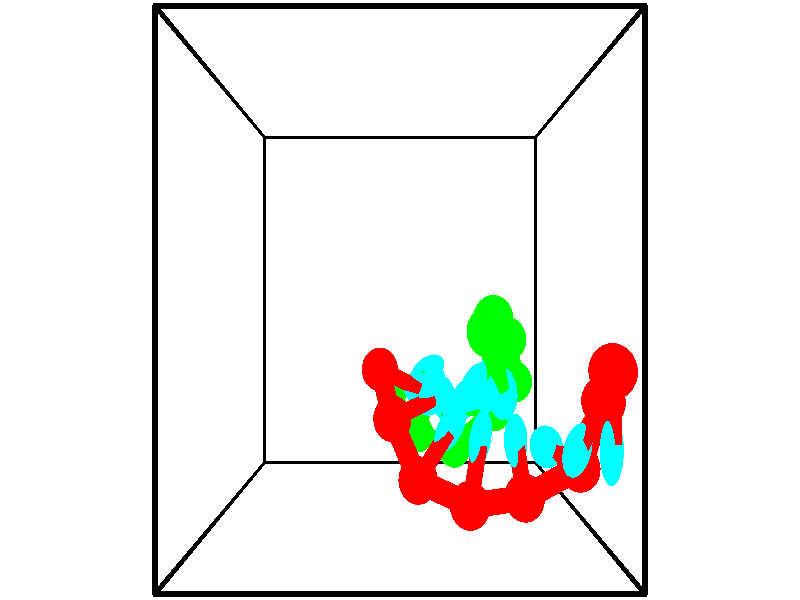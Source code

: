 // switches for output
#declare DRAW_BASES = 1; // possible values are 0, 1; only relevant for DNA ribbons
#declare DRAW_BASES_TYPE = 3; // possible values are 1, 2, 3; only relevant for DNA ribbons
#declare DRAW_FOG = 0; // set to 1 to enable fog

#include "colors.inc"

#include "transforms.inc"
background { rgb <1, 1, 1>}

#default {
   normal{
       ripples 0.25
       frequency 0.20
       turbulence 0.2
       lambda 5
   }
	finish {
		phong 0.1
		phong_size 40.
	}
}

// original window dimensions: 1024x640


// camera settings

camera {
	sky <-0, 1, 0>
	up <-0, 1, 0>
	right 1.6 * <1, 0, 0>
	location <2.5, 2.5, 11.1562>
	look_at <2.5, 2.5, 2.5>
	direction <0, 0, -8.6562>
	angle 67.0682
}


# declare cpy_camera_pos = <2.5, 2.5, 11.1562>;
# if (DRAW_FOG = 1)
fog {
	fog_type 2
	up vnormalize(cpy_camera_pos)
	color rgbt<1,1,1,0.3>
	distance 1e-5
	fog_alt 3e-3
	fog_offset 4
}
# end


// LIGHTS

# declare lum = 6;
global_settings {
	ambient_light rgb lum * <0.05, 0.05, 0.05>
	max_trace_level 15
}# declare cpy_direct_light_amount = 0.25;
light_source
{	1000 * <-1, -1, 1>,
	rgb lum * cpy_direct_light_amount
	parallel
}

light_source
{	1000 * <1, 1, -1>,
	rgb lum * cpy_direct_light_amount
	parallel
}

// strand 0

// nucleotide -1

// particle -1
sphere {
	<4.777359, 1.865532, 4.698327> 0.250000
	pigment { color rgbt <1,0,0,0> }
	no_shadow
}
cylinder {
	<4.752209, 1.470150, 4.753468>,  <4.737119, 1.232921, 4.786552>, 0.100000
	pigment { color rgbt <1,0,0,0> }
	no_shadow
}
cylinder {
	<4.752209, 1.470150, 4.753468>,  <4.777359, 1.865532, 4.698327>, 0.100000
	pigment { color rgbt <1,0,0,0> }
	no_shadow
}

// particle -1
sphere {
	<4.752209, 1.470150, 4.753468> 0.100000
	pigment { color rgbt <1,0,0,0> }
	no_shadow
}
sphere {
	0, 1
	scale<0.080000,0.200000,0.300000>
	matrix <-0.663072, -0.061859, -0.745996,
		0.745911, -0.138310, -0.651527,
		-0.062875, -0.988455, 0.137851,
		4.733346, 1.173613, 4.794823>
	pigment { color rgbt <0,1,1,0> }
	no_shadow
}
cylinder {
	<4.906061, 1.496174, 4.010833>,  <4.777359, 1.865532, 4.698327>, 0.130000
	pigment { color rgbt <1,0,0,0> }
	no_shadow
}

// nucleotide -1

// particle -1
sphere {
	<4.906061, 1.496174, 4.010833> 0.250000
	pigment { color rgbt <1,0,0,0> }
	no_shadow
}
cylinder {
	<4.666203, 1.271320, 4.238668>,  <4.522288, 1.136408, 4.375370>, 0.100000
	pigment { color rgbt <1,0,0,0> }
	no_shadow
}
cylinder {
	<4.666203, 1.271320, 4.238668>,  <4.906061, 1.496174, 4.010833>, 0.100000
	pigment { color rgbt <1,0,0,0> }
	no_shadow
}

// particle -1
sphere {
	<4.666203, 1.271320, 4.238668> 0.100000
	pigment { color rgbt <1,0,0,0> }
	no_shadow
}
sphere {
	0, 1
	scale<0.080000,0.200000,0.300000>
	matrix <-0.620346, -0.123133, -0.774602,
		0.505565, -0.817829, -0.274881,
		-0.599645, -0.562134, 0.569589,
		4.486309, 1.102680, 4.409545>
	pigment { color rgbt <0,1,1,0> }
	no_shadow
}
cylinder {
	<4.718709, 0.771274, 3.685049>,  <4.906061, 1.496174, 4.010833>, 0.130000
	pigment { color rgbt <1,0,0,0> }
	no_shadow
}

// nucleotide -1

// particle -1
sphere {
	<4.718709, 0.771274, 3.685049> 0.250000
	pigment { color rgbt <1,0,0,0> }
	no_shadow
}
cylinder {
	<4.433678, 0.938374, 3.910515>,  <4.262659, 1.038633, 4.045794>, 0.100000
	pigment { color rgbt <1,0,0,0> }
	no_shadow
}
cylinder {
	<4.433678, 0.938374, 3.910515>,  <4.718709, 0.771274, 3.685049>, 0.100000
	pigment { color rgbt <1,0,0,0> }
	no_shadow
}

// particle -1
sphere {
	<4.433678, 0.938374, 3.910515> 0.100000
	pigment { color rgbt <1,0,0,0> }
	no_shadow
}
sphere {
	0, 1
	scale<0.080000,0.200000,0.300000>
	matrix <-0.574773, 0.113119, -0.810456,
		-0.402330, -0.901493, 0.159506,
		-0.712577, 0.417750, 0.563665,
		4.219904, 1.063698, 4.079615>
	pigment { color rgbt <0,1,1,0> }
	no_shadow
}
cylinder {
	<4.073651, 0.417256, 3.528668>,  <4.718709, 0.771274, 3.685049>, 0.130000
	pigment { color rgbt <1,0,0,0> }
	no_shadow
}

// nucleotide -1

// particle -1
sphere {
	<4.073651, 0.417256, 3.528668> 0.250000
	pigment { color rgbt <1,0,0,0> }
	no_shadow
}
cylinder {
	<3.985764, 0.784279, 3.661219>,  <3.933031, 1.004493, 3.740749>, 0.100000
	pigment { color rgbt <1,0,0,0> }
	no_shadow
}
cylinder {
	<3.985764, 0.784279, 3.661219>,  <4.073651, 0.417256, 3.528668>, 0.100000
	pigment { color rgbt <1,0,0,0> }
	no_shadow
}

// particle -1
sphere {
	<3.985764, 0.784279, 3.661219> 0.100000
	pigment { color rgbt <1,0,0,0> }
	no_shadow
}
sphere {
	0, 1
	scale<0.080000,0.200000,0.300000>
	matrix <-0.671184, 0.104332, -0.733912,
		-0.707980, -0.383669, 0.592927,
		-0.219718, 0.917558, 0.331377,
		3.919848, 1.059546, 3.760632>
	pigment { color rgbt <0,1,1,0> }
	no_shadow
}
cylinder {
	<3.370425, 0.366620, 3.642691>,  <4.073651, 0.417256, 3.528668>, 0.130000
	pigment { color rgbt <1,0,0,0> }
	no_shadow
}

// nucleotide -1

// particle -1
sphere {
	<3.370425, 0.366620, 3.642691> 0.250000
	pigment { color rgbt <1,0,0,0> }
	no_shadow
}
cylinder {
	<3.449482, 0.757404, 3.610477>,  <3.496916, 0.991875, 3.591149>, 0.100000
	pigment { color rgbt <1,0,0,0> }
	no_shadow
}
cylinder {
	<3.449482, 0.757404, 3.610477>,  <3.370425, 0.366620, 3.642691>, 0.100000
	pigment { color rgbt <1,0,0,0> }
	no_shadow
}

// particle -1
sphere {
	<3.449482, 0.757404, 3.610477> 0.100000
	pigment { color rgbt <1,0,0,0> }
	no_shadow
}
sphere {
	0, 1
	scale<0.080000,0.200000,0.300000>
	matrix <-0.697988, 0.082567, -0.711334,
		-0.688296, 0.196801, 0.698225,
		0.197642, 0.976960, -0.080534,
		3.508775, 1.050493, 3.586317>
	pigment { color rgbt <0,1,1,0> }
	no_shadow
}
cylinder {
	<2.730426, 0.589734, 3.480869>,  <3.370425, 0.366620, 3.642691>, 0.130000
	pigment { color rgbt <1,0,0,0> }
	no_shadow
}

// nucleotide -1

// particle -1
sphere {
	<2.730426, 0.589734, 3.480869> 0.250000
	pigment { color rgbt <1,0,0,0> }
	no_shadow
}
cylinder {
	<2.974251, 0.885952, 3.367712>,  <3.120545, 1.063683, 3.299818>, 0.100000
	pigment { color rgbt <1,0,0,0> }
	no_shadow
}
cylinder {
	<2.974251, 0.885952, 3.367712>,  <2.730426, 0.589734, 3.480869>, 0.100000
	pigment { color rgbt <1,0,0,0> }
	no_shadow
}

// particle -1
sphere {
	<2.974251, 0.885952, 3.367712> 0.100000
	pigment { color rgbt <1,0,0,0> }
	no_shadow
}
sphere {
	0, 1
	scale<0.080000,0.200000,0.300000>
	matrix <-0.561161, 0.151024, -0.813812,
		-0.559941, 0.654817, 0.507624,
		0.609561, 0.740545, -0.282893,
		3.157119, 1.108115, 3.282844>
	pigment { color rgbt <0,1,1,0> }
	no_shadow
}
cylinder {
	<2.399882, 1.203078, 3.244312>,  <2.730426, 0.589734, 3.480869>, 0.130000
	pigment { color rgbt <1,0,0,0> }
	no_shadow
}

// nucleotide -1

// particle -1
sphere {
	<2.399882, 1.203078, 3.244312> 0.250000
	pigment { color rgbt <1,0,0,0> }
	no_shadow
}
cylinder {
	<2.731995, 1.308701, 3.047983>,  <2.931262, 1.372074, 2.930186>, 0.100000
	pigment { color rgbt <1,0,0,0> }
	no_shadow
}
cylinder {
	<2.731995, 1.308701, 3.047983>,  <2.399882, 1.203078, 3.244312>, 0.100000
	pigment { color rgbt <1,0,0,0> }
	no_shadow
}

// particle -1
sphere {
	<2.731995, 1.308701, 3.047983> 0.100000
	pigment { color rgbt <1,0,0,0> }
	no_shadow
}
sphere {
	0, 1
	scale<0.080000,0.200000,0.300000>
	matrix <-0.548598, 0.231795, -0.803313,
		-0.098349, 0.936240, 0.337316,
		0.830282, 0.264056, -0.490822,
		2.981079, 1.387917, 2.900737>
	pigment { color rgbt <0,1,1,0> }
	no_shadow
}
cylinder {
	<2.220029, 1.697503, 2.767832>,  <2.399882, 1.203078, 3.244312>, 0.130000
	pigment { color rgbt <1,0,0,0> }
	no_shadow
}

// nucleotide -1

// particle -1
sphere {
	<2.220029, 1.697503, 2.767832> 0.250000
	pigment { color rgbt <1,0,0,0> }
	no_shadow
}
cylinder {
	<2.553993, 1.543198, 2.610804>,  <2.754372, 1.450615, 2.516587>, 0.100000
	pigment { color rgbt <1,0,0,0> }
	no_shadow
}
cylinder {
	<2.553993, 1.543198, 2.610804>,  <2.220029, 1.697503, 2.767832>, 0.100000
	pigment { color rgbt <1,0,0,0> }
	no_shadow
}

// particle -1
sphere {
	<2.553993, 1.543198, 2.610804> 0.100000
	pigment { color rgbt <1,0,0,0> }
	no_shadow
}
sphere {
	0, 1
	scale<0.080000,0.200000,0.300000>
	matrix <-0.406584, 0.048454, -0.912328,
		0.370964, 0.921325, -0.116390,
		0.834911, -0.385763, -0.392570,
		2.804466, 1.427469, 2.493032>
	pigment { color rgbt <0,1,1,0> }
	no_shadow
}
// strand 1

// nucleotide -1

// particle -1
sphere {
	<2.352272, 1.183635, 1.019165> 0.250000
	pigment { color rgbt <0,1,0,0> }
	no_shadow
}
cylinder {
	<2.702507, 1.376858, 1.018429>,  <2.912648, 1.492792, 1.017987>, 0.100000
	pigment { color rgbt <0,1,0,0> }
	no_shadow
}
cylinder {
	<2.702507, 1.376858, 1.018429>,  <2.352272, 1.183635, 1.019165>, 0.100000
	pigment { color rgbt <0,1,0,0> }
	no_shadow
}

// particle -1
sphere {
	<2.702507, 1.376858, 1.018429> 0.100000
	pigment { color rgbt <0,1,0,0> }
	no_shadow
}
sphere {
	0, 1
	scale<0.080000,0.200000,0.300000>
	matrix <0.185467, -0.332654, 0.924632,
		0.446038, -0.809936, -0.380859,
		0.875587, 0.483058, -0.001839,
		2.965183, 1.521775, 1.017877>
	pigment { color rgbt <0,1,1,0> }
	no_shadow
}
cylinder {
	<2.794290, 0.684408, 1.313248>,  <2.352272, 1.183635, 1.019165>, 0.130000
	pigment { color rgbt <0,1,0,0> }
	no_shadow
}

// nucleotide -1

// particle -1
sphere {
	<2.794290, 0.684408, 1.313248> 0.250000
	pigment { color rgbt <0,1,0,0> }
	no_shadow
}
cylinder {
	<2.924301, 1.054417, 1.391930>,  <3.002308, 1.276422, 1.439139>, 0.100000
	pigment { color rgbt <0,1,0,0> }
	no_shadow
}
cylinder {
	<2.924301, 1.054417, 1.391930>,  <2.794290, 0.684408, 1.313248>, 0.100000
	pigment { color rgbt <0,1,0,0> }
	no_shadow
}

// particle -1
sphere {
	<2.924301, 1.054417, 1.391930> 0.100000
	pigment { color rgbt <0,1,0,0> }
	no_shadow
}
sphere {
	0, 1
	scale<0.080000,0.200000,0.300000>
	matrix <0.130764, -0.249959, 0.959386,
		0.936620, -0.286105, -0.202203,
		0.325028, 0.925021, 0.196704,
		3.021810, 1.331923, 1.450941>
	pigment { color rgbt <0,1,1,0> }
	no_shadow
}
cylinder {
	<3.334898, 0.593889, 1.815955>,  <2.794290, 0.684408, 1.313248>, 0.130000
	pigment { color rgbt <0,1,0,0> }
	no_shadow
}

// nucleotide -1

// particle -1
sphere {
	<3.334898, 0.593889, 1.815955> 0.250000
	pigment { color rgbt <0,1,0,0> }
	no_shadow
}
cylinder {
	<3.231041, 0.973869, 1.885441>,  <3.168727, 1.201858, 1.927132>, 0.100000
	pigment { color rgbt <0,1,0,0> }
	no_shadow
}
cylinder {
	<3.231041, 0.973869, 1.885441>,  <3.334898, 0.593889, 1.815955>, 0.100000
	pigment { color rgbt <0,1,0,0> }
	no_shadow
}

// particle -1
sphere {
	<3.231041, 0.973869, 1.885441> 0.100000
	pigment { color rgbt <0,1,0,0> }
	no_shadow
}
sphere {
	0, 1
	scale<0.080000,0.200000,0.300000>
	matrix <0.163105, -0.134162, 0.977444,
		0.951831, 0.282120, -0.120107,
		-0.259643, 0.949952, 0.173714,
		3.153148, 1.258855, 1.937555>
	pigment { color rgbt <0,1,1,0> }
	no_shadow
}
cylinder {
	<3.940293, 1.086190, 1.942559>,  <3.334898, 0.593889, 1.815955>, 0.130000
	pigment { color rgbt <0,1,0,0> }
	no_shadow
}

// nucleotide -1

// particle -1
sphere {
	<3.940293, 1.086190, 1.942559> 0.250000
	pigment { color rgbt <0,1,0,0> }
	no_shadow
}
cylinder {
	<3.597443, 1.152000, 2.137810>,  <3.391732, 1.191487, 2.254960>, 0.100000
	pigment { color rgbt <0,1,0,0> }
	no_shadow
}
cylinder {
	<3.597443, 1.152000, 2.137810>,  <3.940293, 1.086190, 1.942559>, 0.100000
	pigment { color rgbt <0,1,0,0> }
	no_shadow
}

// particle -1
sphere {
	<3.597443, 1.152000, 2.137810> 0.100000
	pigment { color rgbt <0,1,0,0> }
	no_shadow
}
sphere {
	0, 1
	scale<0.080000,0.200000,0.300000>
	matrix <0.462717, -0.170458, 0.869964,
		0.226338, 0.971532, 0.069975,
		-0.857125, 0.164527, 0.488126,
		3.340305, 1.201359, 2.284248>
	pigment { color rgbt <0,1,1,0> }
	no_shadow
}
cylinder {
	<4.149588, 1.517395, 2.440219>,  <3.940293, 1.086190, 1.942559>, 0.130000
	pigment { color rgbt <0,1,0,0> }
	no_shadow
}

// nucleotide -1

// particle -1
sphere {
	<4.149588, 1.517395, 2.440219> 0.250000
	pigment { color rgbt <0,1,0,0> }
	no_shadow
}
cylinder {
	<3.781502, 1.450729, 2.581882>,  <3.560650, 1.410730, 2.666880>, 0.100000
	pigment { color rgbt <0,1,0,0> }
	no_shadow
}
cylinder {
	<3.781502, 1.450729, 2.581882>,  <4.149588, 1.517395, 2.440219>, 0.100000
	pigment { color rgbt <0,1,0,0> }
	no_shadow
}

// particle -1
sphere {
	<3.781502, 1.450729, 2.581882> 0.100000
	pigment { color rgbt <0,1,0,0> }
	no_shadow
}
sphere {
	0, 1
	scale<0.080000,0.200000,0.300000>
	matrix <0.364282, -0.033662, 0.930680,
		-0.143190, 0.985439, 0.091689,
		-0.920215, -0.166665, 0.354158,
		3.505437, 1.400730, 2.688130>
	pigment { color rgbt <0,1,1,0> }
	no_shadow
}
cylinder {
	<3.969483, 2.055131, 2.919440>,  <4.149588, 1.517395, 2.440219>, 0.130000
	pigment { color rgbt <0,1,0,0> }
	no_shadow
}

// nucleotide -1

// particle -1
sphere {
	<3.969483, 2.055131, 2.919440> 0.250000
	pigment { color rgbt <0,1,0,0> }
	no_shadow
}
cylinder {
	<3.717674, 1.768394, 3.039333>,  <3.566589, 1.596352, 3.111269>, 0.100000
	pigment { color rgbt <0,1,0,0> }
	no_shadow
}
cylinder {
	<3.717674, 1.768394, 3.039333>,  <3.969483, 2.055131, 2.919440>, 0.100000
	pigment { color rgbt <0,1,0,0> }
	no_shadow
}

// particle -1
sphere {
	<3.717674, 1.768394, 3.039333> 0.100000
	pigment { color rgbt <0,1,0,0> }
	no_shadow
}
sphere {
	0, 1
	scale<0.080000,0.200000,0.300000>
	matrix <0.261048, 0.168207, 0.950558,
		-0.731817, 0.676642, 0.081240,
		-0.629522, -0.716842, 0.299733,
		3.528818, 1.553342, 3.129253>
	pigment { color rgbt <0,1,1,0> }
	no_shadow
}
cylinder {
	<3.675356, 2.302500, 3.546753>,  <3.969483, 2.055131, 2.919440>, 0.130000
	pigment { color rgbt <0,1,0,0> }
	no_shadow
}

// nucleotide -1

// particle -1
sphere {
	<3.675356, 2.302500, 3.546753> 0.250000
	pigment { color rgbt <0,1,0,0> }
	no_shadow
}
cylinder {
	<3.636665, 1.904392, 3.543125>,  <3.613451, 1.665527, 3.540948>, 0.100000
	pigment { color rgbt <0,1,0,0> }
	no_shadow
}
cylinder {
	<3.636665, 1.904392, 3.543125>,  <3.675356, 2.302500, 3.546753>, 0.100000
	pigment { color rgbt <0,1,0,0> }
	no_shadow
}

// particle -1
sphere {
	<3.636665, 1.904392, 3.543125> 0.100000
	pigment { color rgbt <0,1,0,0> }
	no_shadow
}
sphere {
	0, 1
	scale<0.080000,0.200000,0.300000>
	matrix <0.449816, -0.051841, 0.891616,
		-0.887868, 0.082162, 0.452703,
		-0.096726, -0.995270, -0.009071,
		3.607648, 1.605811, 3.540404>
	pigment { color rgbt <0,1,1,0> }
	no_shadow
}
cylinder {
	<3.519403, 2.193092, 4.196329>,  <3.675356, 2.302500, 3.546753>, 0.130000
	pigment { color rgbt <0,1,0,0> }
	no_shadow
}

// nucleotide -1

// particle -1
sphere {
	<3.519403, 2.193092, 4.196329> 0.250000
	pigment { color rgbt <0,1,0,0> }
	no_shadow
}
cylinder {
	<3.634926, 1.836800, 4.055935>,  <3.704240, 1.623024, 3.971699>, 0.100000
	pigment { color rgbt <0,1,0,0> }
	no_shadow
}
cylinder {
	<3.634926, 1.836800, 4.055935>,  <3.519403, 2.193092, 4.196329>, 0.100000
	pigment { color rgbt <0,1,0,0> }
	no_shadow
}

// particle -1
sphere {
	<3.634926, 1.836800, 4.055935> 0.100000
	pigment { color rgbt <0,1,0,0> }
	no_shadow
}
sphere {
	0, 1
	scale<0.080000,0.200000,0.300000>
	matrix <0.395730, -0.222757, 0.890942,
		-0.871773, -0.396206, 0.288155,
		0.288808, -0.890730, -0.350984,
		3.721568, 1.569581, 3.950640>
	pigment { color rgbt <0,1,1,0> }
	no_shadow
}
// box output
cylinder {
	<0.000000, 0.000000, 0.000000>,  <5.000000, 0.000000, 0.000000>, 0.025000
	pigment { color rgbt <0,0,0,0> }
	no_shadow
}
cylinder {
	<0.000000, 0.000000, 0.000000>,  <0.000000, 5.000000, 0.000000>, 0.025000
	pigment { color rgbt <0,0,0,0> }
	no_shadow
}
cylinder {
	<0.000000, 0.000000, 0.000000>,  <0.000000, 0.000000, 5.000000>, 0.025000
	pigment { color rgbt <0,0,0,0> }
	no_shadow
}
cylinder {
	<5.000000, 5.000000, 5.000000>,  <0.000000, 5.000000, 5.000000>, 0.025000
	pigment { color rgbt <0,0,0,0> }
	no_shadow
}
cylinder {
	<5.000000, 5.000000, 5.000000>,  <5.000000, 0.000000, 5.000000>, 0.025000
	pigment { color rgbt <0,0,0,0> }
	no_shadow
}
cylinder {
	<5.000000, 5.000000, 5.000000>,  <5.000000, 5.000000, 0.000000>, 0.025000
	pigment { color rgbt <0,0,0,0> }
	no_shadow
}
cylinder {
	<0.000000, 0.000000, 5.000000>,  <0.000000, 5.000000, 5.000000>, 0.025000
	pigment { color rgbt <0,0,0,0> }
	no_shadow
}
cylinder {
	<0.000000, 0.000000, 5.000000>,  <5.000000, 0.000000, 5.000000>, 0.025000
	pigment { color rgbt <0,0,0,0> }
	no_shadow
}
cylinder {
	<5.000000, 5.000000, 0.000000>,  <0.000000, 5.000000, 0.000000>, 0.025000
	pigment { color rgbt <0,0,0,0> }
	no_shadow
}
cylinder {
	<5.000000, 5.000000, 0.000000>,  <5.000000, 0.000000, 0.000000>, 0.025000
	pigment { color rgbt <0,0,0,0> }
	no_shadow
}
cylinder {
	<5.000000, 0.000000, 5.000000>,  <5.000000, 0.000000, 0.000000>, 0.025000
	pigment { color rgbt <0,0,0,0> }
	no_shadow
}
cylinder {
	<0.000000, 5.000000, 0.000000>,  <0.000000, 5.000000, 5.000000>, 0.025000
	pigment { color rgbt <0,0,0,0> }
	no_shadow
}
// end of box output
